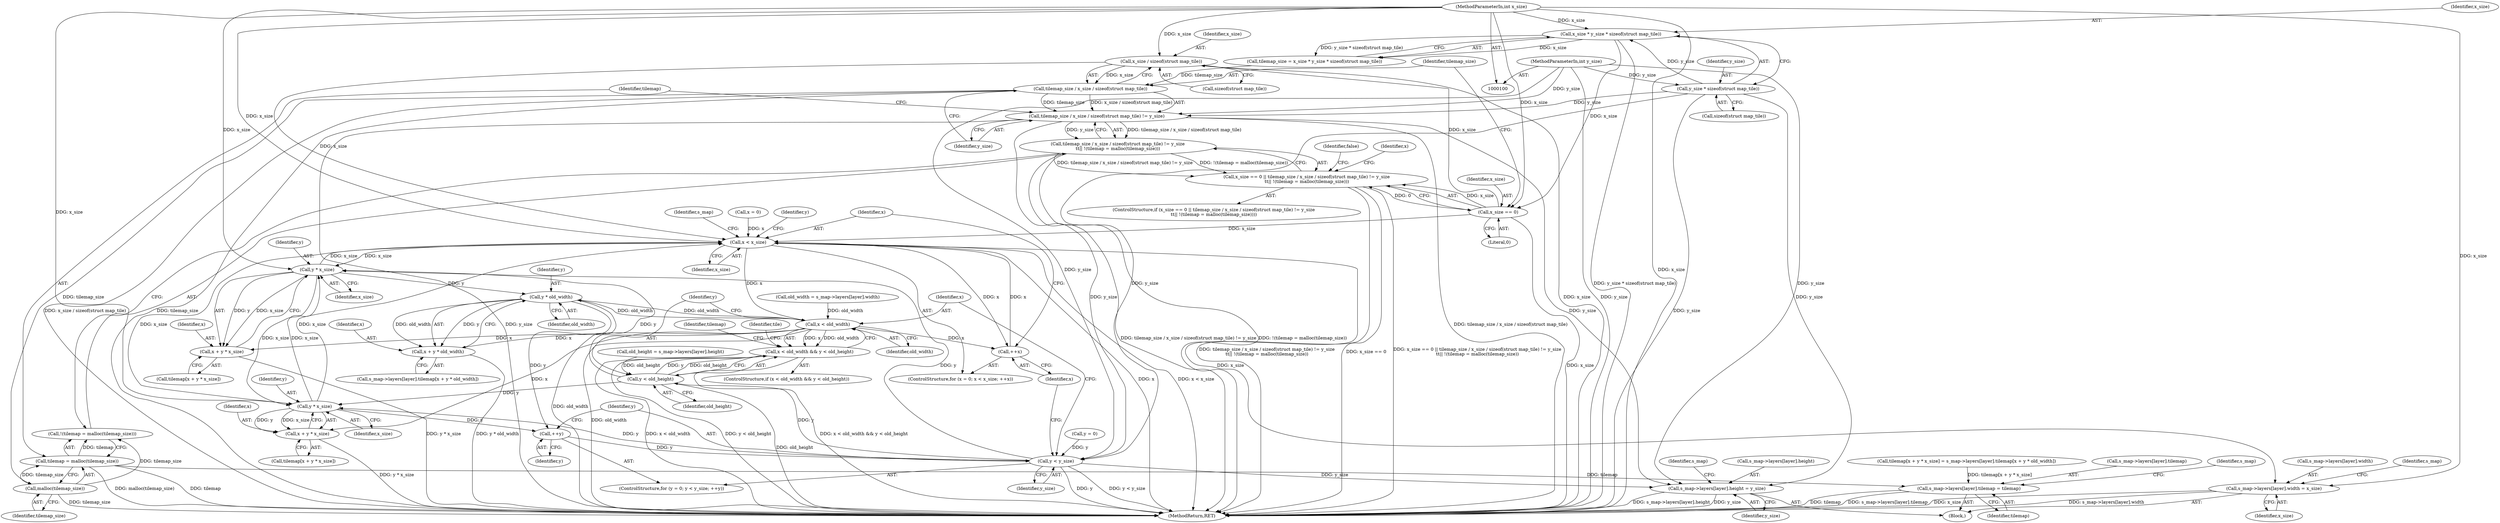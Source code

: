 digraph "0_minisphere_252c1ca184cb38e1acb917aa0e451c5f08519996@API" {
"1000152" [label="(Call,x_size / sizeof(struct map_tile))"];
"1000145" [label="(Call,x_size == 0)"];
"1000137" [label="(Call,x_size * y_size * sizeof(struct map_tile))"];
"1000102" [label="(MethodParameterIn,int x_size)"];
"1000139" [label="(Call,y_size * sizeof(struct map_tile))"];
"1000103" [label="(MethodParameterIn,int y_size)"];
"1000150" [label="(Call,tilemap_size / x_size / sizeof(struct map_tile))"];
"1000149" [label="(Call,tilemap_size / x_size / sizeof(struct map_tile) != y_size)"];
"1000148" [label="(Call,tilemap_size / x_size / sizeof(struct map_tile) != y_size\n\t\t|| !(tilemap = malloc(tilemap_size)))"];
"1000144" [label="(Call,x_size == 0 || tilemap_size / x_size / sizeof(struct map_tile) != y_size\n\t\t|| !(tilemap = malloc(tilemap_size)))"];
"1000178" [label="(Call,y < y_size)"];
"1000189" [label="(Call,y < old_height)"];
"1000185" [label="(Call,x < old_width && y < old_height)"];
"1000198" [label="(Call,y * x_size)"];
"1000168" [label="(Call,x < x_size)"];
"1000171" [label="(Call,++x)"];
"1000186" [label="(Call,x < old_width)"];
"1000196" [label="(Call,x + y * x_size)"];
"1000209" [label="(Call,x + y * old_width)"];
"1000211" [label="(Call,y * old_width)"];
"1000181" [label="(Call,++y)"];
"1000221" [label="(Call,x + y * x_size)"];
"1000223" [label="(Call,y * x_size)"];
"1000257" [label="(Call,s_map->layers[layer].width = x_size)"];
"1000266" [label="(Call,s_map->layers[layer].height = y_size)"];
"1000160" [label="(Call,malloc(tilemap_size))"];
"1000157" [label="(Call,!(tilemap = malloc(tilemap_size)))"];
"1000158" [label="(Call,tilemap = malloc(tilemap_size))"];
"1000248" [label="(Call,s_map->layers[layer].tilemap = tilemap)"];
"1000182" [label="(Identifier,y)"];
"1000258" [label="(Call,s_map->layers[layer].width)"];
"1000151" [label="(Identifier,tilemap_size)"];
"1000186" [label="(Call,x < old_width)"];
"1000257" [label="(Call,s_map->layers[layer].width = x_size)"];
"1000137" [label="(Call,x_size * y_size * sizeof(struct map_tile))"];
"1000212" [label="(Identifier,y)"];
"1000270" [label="(Identifier,s_map)"];
"1000117" [label="(Call,old_width = s_map->layers[layer].width)"];
"1000141" [label="(Call,sizeof(struct map_tile))"];
"1000213" [label="(Identifier,old_width)"];
"1000277" [label="(Identifier,s_map)"];
"1000210" [label="(Identifier,x)"];
"1000219" [label="(Call,tilemap[x + y * x_size])"];
"1000156" [label="(Identifier,y_size)"];
"1000146" [label="(Identifier,x_size)"];
"1000211" [label="(Call,y * old_width)"];
"1000178" [label="(Call,y < y_size)"];
"1000217" [label="(Identifier,tile)"];
"1000265" [label="(Identifier,x_size)"];
"1000195" [label="(Identifier,tilemap)"];
"1000154" [label="(Call,sizeof(struct map_tile))"];
"1000179" [label="(Identifier,y)"];
"1000176" [label="(Identifier,y)"];
"1000170" [label="(Identifier,x_size)"];
"1000145" [label="(Call,x_size == 0)"];
"1000209" [label="(Call,x + y * old_width)"];
"1000144" [label="(Call,x_size == 0 || tilemap_size / x_size / sizeof(struct map_tile) != y_size\n\t\t|| !(tilemap = malloc(tilemap_size)))"];
"1000126" [label="(Call,old_height = s_map->layers[layer].height)"];
"1000143" [label="(ControlStructure,if (x_size == 0 || tilemap_size / x_size / sizeof(struct map_tile) != y_size\n\t\t|| !(tilemap = malloc(tilemap_size))))"];
"1000256" [label="(Identifier,tilemap)"];
"1000248" [label="(Call,s_map->layers[layer].tilemap = tilemap)"];
"1000171" [label="(Call,++x)"];
"1000189" [label="(Call,y < old_height)"];
"1000161" [label="(Identifier,tilemap_size)"];
"1000164" [label="(ControlStructure,for (x = 0; x < x_size; ++x))"];
"1000160" [label="(Call,malloc(tilemap_size))"];
"1000169" [label="(Identifier,x)"];
"1000200" [label="(Identifier,x_size)"];
"1000168" [label="(Call,x < x_size)"];
"1000102" [label="(MethodParameterIn,int x_size)"];
"1000149" [label="(Call,tilemap_size / x_size / sizeof(struct map_tile) != y_size)"];
"1000244" [label="(Identifier,s_map)"];
"1000175" [label="(Call,y = 0)"];
"1000224" [label="(Identifier,y)"];
"1000222" [label="(Identifier,x)"];
"1000249" [label="(Call,s_map->layers[layer].tilemap)"];
"1000157" [label="(Call,!(tilemap = malloc(tilemap_size)))"];
"1000104" [label="(Block,)"];
"1000485" [label="(MethodReturn,RET)"];
"1000190" [label="(Identifier,y)"];
"1000148" [label="(Call,tilemap_size / x_size / sizeof(struct map_tile) != y_size\n\t\t|| !(tilemap = malloc(tilemap_size)))"];
"1000147" [label="(Literal,0)"];
"1000153" [label="(Identifier,x_size)"];
"1000103" [label="(MethodParameterIn,int y_size)"];
"1000274" [label="(Identifier,y_size)"];
"1000152" [label="(Call,x_size / sizeof(struct map_tile))"];
"1000174" [label="(ControlStructure,for (y = 0; y < y_size; ++y))"];
"1000150" [label="(Call,tilemap_size / x_size / sizeof(struct map_tile))"];
"1000158" [label="(Call,tilemap = malloc(tilemap_size))"];
"1000139" [label="(Call,y_size * sizeof(struct map_tile))"];
"1000166" [label="(Identifier,x)"];
"1000197" [label="(Identifier,x)"];
"1000188" [label="(Identifier,old_width)"];
"1000198" [label="(Call,y * x_size)"];
"1000196" [label="(Call,x + y * x_size)"];
"1000221" [label="(Call,x + y * x_size)"];
"1000267" [label="(Call,s_map->layers[layer].height)"];
"1000191" [label="(Identifier,old_height)"];
"1000223" [label="(Call,y * x_size)"];
"1000194" [label="(Call,tilemap[x + y * x_size])"];
"1000180" [label="(Identifier,y_size)"];
"1000225" [label="(Identifier,x_size)"];
"1000140" [label="(Identifier,y_size)"];
"1000165" [label="(Call,x = 0)"];
"1000184" [label="(ControlStructure,if (x < old_width && y < old_height))"];
"1000138" [label="(Identifier,x_size)"];
"1000135" [label="(Call,tilemap_size = x_size * y_size * sizeof(struct map_tile))"];
"1000266" [label="(Call,s_map->layers[layer].height = y_size)"];
"1000159" [label="(Identifier,tilemap)"];
"1000187" [label="(Identifier,x)"];
"1000163" [label="(Identifier,false)"];
"1000201" [label="(Call,s_map->layers[layer].tilemap[x + y * old_width])"];
"1000261" [label="(Identifier,s_map)"];
"1000172" [label="(Identifier,x)"];
"1000185" [label="(Call,x < old_width && y < old_height)"];
"1000199" [label="(Identifier,y)"];
"1000193" [label="(Call,tilemap[x + y * x_size] = s_map->layers[layer].tilemap[x + y * old_width])"];
"1000181" [label="(Call,++y)"];
"1000152" -> "1000150"  [label="AST: "];
"1000152" -> "1000154"  [label="CFG: "];
"1000153" -> "1000152"  [label="AST: "];
"1000154" -> "1000152"  [label="AST: "];
"1000150" -> "1000152"  [label="CFG: "];
"1000152" -> "1000485"  [label="DDG: x_size"];
"1000152" -> "1000150"  [label="DDG: x_size"];
"1000145" -> "1000152"  [label="DDG: x_size"];
"1000102" -> "1000152"  [label="DDG: x_size"];
"1000152" -> "1000168"  [label="DDG: x_size"];
"1000145" -> "1000144"  [label="AST: "];
"1000145" -> "1000147"  [label="CFG: "];
"1000146" -> "1000145"  [label="AST: "];
"1000147" -> "1000145"  [label="AST: "];
"1000151" -> "1000145"  [label="CFG: "];
"1000144" -> "1000145"  [label="CFG: "];
"1000145" -> "1000485"  [label="DDG: x_size"];
"1000145" -> "1000144"  [label="DDG: x_size"];
"1000145" -> "1000144"  [label="DDG: 0"];
"1000137" -> "1000145"  [label="DDG: x_size"];
"1000102" -> "1000145"  [label="DDG: x_size"];
"1000145" -> "1000168"  [label="DDG: x_size"];
"1000137" -> "1000135"  [label="AST: "];
"1000137" -> "1000139"  [label="CFG: "];
"1000138" -> "1000137"  [label="AST: "];
"1000139" -> "1000137"  [label="AST: "];
"1000135" -> "1000137"  [label="CFG: "];
"1000137" -> "1000485"  [label="DDG: y_size * sizeof(struct map_tile)"];
"1000137" -> "1000135"  [label="DDG: x_size"];
"1000137" -> "1000135"  [label="DDG: y_size * sizeof(struct map_tile)"];
"1000102" -> "1000137"  [label="DDG: x_size"];
"1000139" -> "1000137"  [label="DDG: y_size"];
"1000102" -> "1000100"  [label="AST: "];
"1000102" -> "1000485"  [label="DDG: x_size"];
"1000102" -> "1000168"  [label="DDG: x_size"];
"1000102" -> "1000198"  [label="DDG: x_size"];
"1000102" -> "1000223"  [label="DDG: x_size"];
"1000102" -> "1000257"  [label="DDG: x_size"];
"1000139" -> "1000141"  [label="CFG: "];
"1000140" -> "1000139"  [label="AST: "];
"1000141" -> "1000139"  [label="AST: "];
"1000139" -> "1000485"  [label="DDG: y_size"];
"1000103" -> "1000139"  [label="DDG: y_size"];
"1000139" -> "1000149"  [label="DDG: y_size"];
"1000139" -> "1000178"  [label="DDG: y_size"];
"1000139" -> "1000266"  [label="DDG: y_size"];
"1000103" -> "1000100"  [label="AST: "];
"1000103" -> "1000485"  [label="DDG: y_size"];
"1000103" -> "1000149"  [label="DDG: y_size"];
"1000103" -> "1000178"  [label="DDG: y_size"];
"1000103" -> "1000266"  [label="DDG: y_size"];
"1000150" -> "1000149"  [label="AST: "];
"1000151" -> "1000150"  [label="AST: "];
"1000156" -> "1000150"  [label="CFG: "];
"1000150" -> "1000485"  [label="DDG: tilemap_size"];
"1000150" -> "1000485"  [label="DDG: x_size / sizeof(struct map_tile)"];
"1000150" -> "1000149"  [label="DDG: tilemap_size"];
"1000150" -> "1000149"  [label="DDG: x_size / sizeof(struct map_tile)"];
"1000135" -> "1000150"  [label="DDG: tilemap_size"];
"1000150" -> "1000160"  [label="DDG: tilemap_size"];
"1000149" -> "1000148"  [label="AST: "];
"1000149" -> "1000156"  [label="CFG: "];
"1000156" -> "1000149"  [label="AST: "];
"1000159" -> "1000149"  [label="CFG: "];
"1000148" -> "1000149"  [label="CFG: "];
"1000149" -> "1000485"  [label="DDG: tilemap_size / x_size / sizeof(struct map_tile)"];
"1000149" -> "1000485"  [label="DDG: y_size"];
"1000149" -> "1000148"  [label="DDG: tilemap_size / x_size / sizeof(struct map_tile)"];
"1000149" -> "1000148"  [label="DDG: y_size"];
"1000149" -> "1000178"  [label="DDG: y_size"];
"1000149" -> "1000266"  [label="DDG: y_size"];
"1000148" -> "1000144"  [label="AST: "];
"1000148" -> "1000157"  [label="CFG: "];
"1000157" -> "1000148"  [label="AST: "];
"1000144" -> "1000148"  [label="CFG: "];
"1000148" -> "1000485"  [label="DDG: !(tilemap = malloc(tilemap_size))"];
"1000148" -> "1000485"  [label="DDG: tilemap_size / x_size / sizeof(struct map_tile) != y_size"];
"1000148" -> "1000144"  [label="DDG: tilemap_size / x_size / sizeof(struct map_tile) != y_size"];
"1000148" -> "1000144"  [label="DDG: !(tilemap = malloc(tilemap_size))"];
"1000144" -> "1000143"  [label="AST: "];
"1000163" -> "1000144"  [label="CFG: "];
"1000166" -> "1000144"  [label="CFG: "];
"1000144" -> "1000485"  [label="DDG: x_size == 0 || tilemap_size / x_size / sizeof(struct map_tile) != y_size\n\t\t|| !(tilemap = malloc(tilemap_size))"];
"1000144" -> "1000485"  [label="DDG: tilemap_size / x_size / sizeof(struct map_tile) != y_size\n\t\t|| !(tilemap = malloc(tilemap_size))"];
"1000144" -> "1000485"  [label="DDG: x_size == 0"];
"1000178" -> "1000174"  [label="AST: "];
"1000178" -> "1000180"  [label="CFG: "];
"1000179" -> "1000178"  [label="AST: "];
"1000180" -> "1000178"  [label="AST: "];
"1000187" -> "1000178"  [label="CFG: "];
"1000172" -> "1000178"  [label="CFG: "];
"1000178" -> "1000485"  [label="DDG: y < y_size"];
"1000178" -> "1000485"  [label="DDG: y"];
"1000181" -> "1000178"  [label="DDG: y"];
"1000175" -> "1000178"  [label="DDG: y"];
"1000178" -> "1000189"  [label="DDG: y"];
"1000178" -> "1000198"  [label="DDG: y"];
"1000178" -> "1000223"  [label="DDG: y"];
"1000178" -> "1000266"  [label="DDG: y_size"];
"1000189" -> "1000185"  [label="AST: "];
"1000189" -> "1000191"  [label="CFG: "];
"1000190" -> "1000189"  [label="AST: "];
"1000191" -> "1000189"  [label="AST: "];
"1000185" -> "1000189"  [label="CFG: "];
"1000189" -> "1000485"  [label="DDG: old_height"];
"1000189" -> "1000185"  [label="DDG: y"];
"1000189" -> "1000185"  [label="DDG: old_height"];
"1000126" -> "1000189"  [label="DDG: old_height"];
"1000189" -> "1000198"  [label="DDG: y"];
"1000189" -> "1000223"  [label="DDG: y"];
"1000185" -> "1000184"  [label="AST: "];
"1000185" -> "1000186"  [label="CFG: "];
"1000186" -> "1000185"  [label="AST: "];
"1000195" -> "1000185"  [label="CFG: "];
"1000217" -> "1000185"  [label="CFG: "];
"1000185" -> "1000485"  [label="DDG: x < old_width && y < old_height"];
"1000185" -> "1000485"  [label="DDG: x < old_width"];
"1000185" -> "1000485"  [label="DDG: y < old_height"];
"1000186" -> "1000185"  [label="DDG: x"];
"1000186" -> "1000185"  [label="DDG: old_width"];
"1000198" -> "1000196"  [label="AST: "];
"1000198" -> "1000200"  [label="CFG: "];
"1000199" -> "1000198"  [label="AST: "];
"1000200" -> "1000198"  [label="AST: "];
"1000196" -> "1000198"  [label="CFG: "];
"1000198" -> "1000168"  [label="DDG: x_size"];
"1000198" -> "1000196"  [label="DDG: y"];
"1000198" -> "1000196"  [label="DDG: x_size"];
"1000223" -> "1000198"  [label="DDG: x_size"];
"1000168" -> "1000198"  [label="DDG: x_size"];
"1000198" -> "1000211"  [label="DDG: y"];
"1000198" -> "1000223"  [label="DDG: x_size"];
"1000168" -> "1000164"  [label="AST: "];
"1000168" -> "1000170"  [label="CFG: "];
"1000169" -> "1000168"  [label="AST: "];
"1000170" -> "1000168"  [label="AST: "];
"1000176" -> "1000168"  [label="CFG: "];
"1000244" -> "1000168"  [label="CFG: "];
"1000168" -> "1000485"  [label="DDG: x < x_size"];
"1000168" -> "1000485"  [label="DDG: x"];
"1000171" -> "1000168"  [label="DDG: x"];
"1000165" -> "1000168"  [label="DDG: x"];
"1000223" -> "1000168"  [label="DDG: x_size"];
"1000168" -> "1000171"  [label="DDG: x"];
"1000168" -> "1000186"  [label="DDG: x"];
"1000168" -> "1000223"  [label="DDG: x_size"];
"1000168" -> "1000257"  [label="DDG: x_size"];
"1000171" -> "1000164"  [label="AST: "];
"1000171" -> "1000172"  [label="CFG: "];
"1000172" -> "1000171"  [label="AST: "];
"1000169" -> "1000171"  [label="CFG: "];
"1000186" -> "1000171"  [label="DDG: x"];
"1000186" -> "1000188"  [label="CFG: "];
"1000187" -> "1000186"  [label="AST: "];
"1000188" -> "1000186"  [label="AST: "];
"1000190" -> "1000186"  [label="CFG: "];
"1000186" -> "1000485"  [label="DDG: old_width"];
"1000117" -> "1000186"  [label="DDG: old_width"];
"1000211" -> "1000186"  [label="DDG: old_width"];
"1000186" -> "1000196"  [label="DDG: x"];
"1000186" -> "1000209"  [label="DDG: x"];
"1000186" -> "1000211"  [label="DDG: old_width"];
"1000186" -> "1000221"  [label="DDG: x"];
"1000196" -> "1000194"  [label="AST: "];
"1000197" -> "1000196"  [label="AST: "];
"1000194" -> "1000196"  [label="CFG: "];
"1000196" -> "1000485"  [label="DDG: y * x_size"];
"1000209" -> "1000201"  [label="AST: "];
"1000209" -> "1000211"  [label="CFG: "];
"1000210" -> "1000209"  [label="AST: "];
"1000211" -> "1000209"  [label="AST: "];
"1000201" -> "1000209"  [label="CFG: "];
"1000209" -> "1000485"  [label="DDG: y * old_width"];
"1000211" -> "1000209"  [label="DDG: y"];
"1000211" -> "1000209"  [label="DDG: old_width"];
"1000211" -> "1000213"  [label="CFG: "];
"1000212" -> "1000211"  [label="AST: "];
"1000213" -> "1000211"  [label="AST: "];
"1000211" -> "1000485"  [label="DDG: old_width"];
"1000211" -> "1000181"  [label="DDG: y"];
"1000181" -> "1000174"  [label="AST: "];
"1000181" -> "1000182"  [label="CFG: "];
"1000182" -> "1000181"  [label="AST: "];
"1000179" -> "1000181"  [label="CFG: "];
"1000223" -> "1000181"  [label="DDG: y"];
"1000221" -> "1000219"  [label="AST: "];
"1000221" -> "1000223"  [label="CFG: "];
"1000222" -> "1000221"  [label="AST: "];
"1000223" -> "1000221"  [label="AST: "];
"1000219" -> "1000221"  [label="CFG: "];
"1000221" -> "1000485"  [label="DDG: y * x_size"];
"1000223" -> "1000221"  [label="DDG: y"];
"1000223" -> "1000221"  [label="DDG: x_size"];
"1000223" -> "1000225"  [label="CFG: "];
"1000224" -> "1000223"  [label="AST: "];
"1000225" -> "1000223"  [label="AST: "];
"1000257" -> "1000104"  [label="AST: "];
"1000257" -> "1000265"  [label="CFG: "];
"1000258" -> "1000257"  [label="AST: "];
"1000265" -> "1000257"  [label="AST: "];
"1000270" -> "1000257"  [label="CFG: "];
"1000257" -> "1000485"  [label="DDG: x_size"];
"1000257" -> "1000485"  [label="DDG: s_map->layers[layer].width"];
"1000266" -> "1000104"  [label="AST: "];
"1000266" -> "1000274"  [label="CFG: "];
"1000267" -> "1000266"  [label="AST: "];
"1000274" -> "1000266"  [label="AST: "];
"1000277" -> "1000266"  [label="CFG: "];
"1000266" -> "1000485"  [label="DDG: s_map->layers[layer].height"];
"1000266" -> "1000485"  [label="DDG: y_size"];
"1000160" -> "1000158"  [label="AST: "];
"1000160" -> "1000161"  [label="CFG: "];
"1000161" -> "1000160"  [label="AST: "];
"1000158" -> "1000160"  [label="CFG: "];
"1000160" -> "1000485"  [label="DDG: tilemap_size"];
"1000160" -> "1000157"  [label="DDG: tilemap_size"];
"1000160" -> "1000158"  [label="DDG: tilemap_size"];
"1000157" -> "1000158"  [label="CFG: "];
"1000158" -> "1000157"  [label="AST: "];
"1000158" -> "1000157"  [label="DDG: tilemap"];
"1000159" -> "1000158"  [label="AST: "];
"1000158" -> "1000485"  [label="DDG: tilemap"];
"1000158" -> "1000485"  [label="DDG: malloc(tilemap_size)"];
"1000158" -> "1000248"  [label="DDG: tilemap"];
"1000248" -> "1000104"  [label="AST: "];
"1000248" -> "1000256"  [label="CFG: "];
"1000249" -> "1000248"  [label="AST: "];
"1000256" -> "1000248"  [label="AST: "];
"1000261" -> "1000248"  [label="CFG: "];
"1000248" -> "1000485"  [label="DDG: tilemap"];
"1000248" -> "1000485"  [label="DDG: s_map->layers[layer].tilemap"];
"1000193" -> "1000248"  [label="DDG: tilemap[x + y * x_size]"];
}
